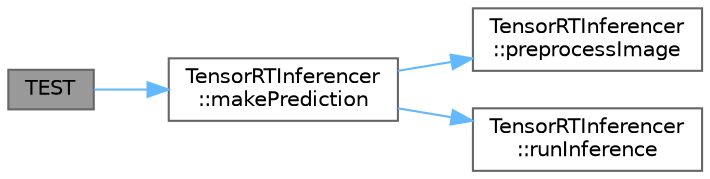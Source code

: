 digraph "TEST"
{
 // LATEX_PDF_SIZE
  bgcolor="transparent";
  edge [fontname=Helvetica,fontsize=10,labelfontname=Helvetica,labelfontsize=10];
  node [fontname=Helvetica,fontsize=10,shape=box,height=0.2,width=0.4];
  rankdir="LR";
  Node1 [id="Node000001",label="TEST",height=0.2,width=0.4,color="gray40", fillcolor="grey60", style="filled", fontcolor="black",tooltip=" "];
  Node1 -> Node2 [id="edge1_Node000001_Node000002",color="steelblue1",style="solid",tooltip=" "];
  Node2 [id="Node000002",label="TensorRTInferencer\l::makePrediction",height=0.2,width=0.4,color="grey40", fillcolor="white", style="filled",URL="$classTensorRTInferencer.html#a91c42ce7b2c5ec944e20edd436a0cf82",tooltip=" "];
  Node2 -> Node3 [id="edge2_Node000002_Node000003",color="steelblue1",style="solid",tooltip=" "];
  Node3 [id="Node000003",label="TensorRTInferencer\l::preprocessImage",height=0.2,width=0.4,color="grey40", fillcolor="white", style="filled",URL="$classTensorRTInferencer.html#a852386a396a5fc97108ce5ba1b61c259",tooltip=" "];
  Node2 -> Node4 [id="edge3_Node000002_Node000004",color="steelblue1",style="solid",tooltip=" "];
  Node4 [id="Node000004",label="TensorRTInferencer\l::runInference",height=0.2,width=0.4,color="grey40", fillcolor="white", style="filled",URL="$classTensorRTInferencer.html#ae901322e43c244a38b46f32231ab07de",tooltip=" "];
}
